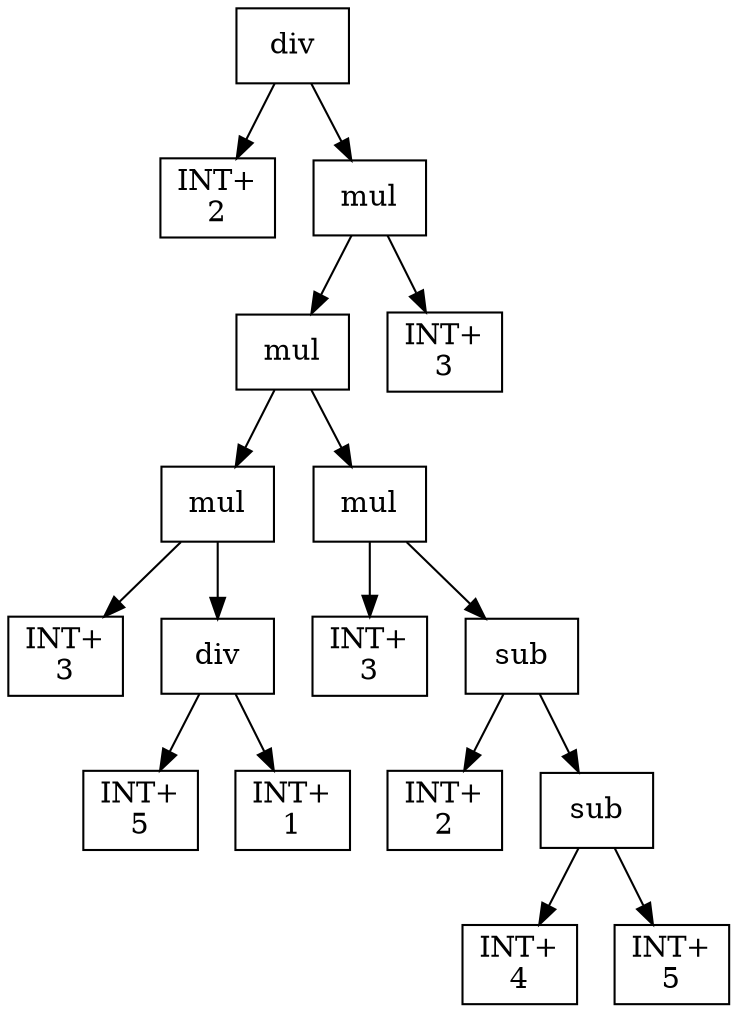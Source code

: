 digraph expr {
  node [shape=box];
  n1 [label="div"];
  n2 [label="INT+\n2"];
  n3 [label="mul"];
  n4 [label="mul"];
  n5 [label="mul"];
  n6 [label="INT+\n3"];
  n7 [label="div"];
  n8 [label="INT+\n5"];
  n9 [label="INT+\n1"];
  n7 -> n8;
  n7 -> n9;
  n5 -> n6;
  n5 -> n7;
  n10 [label="mul"];
  n11 [label="INT+\n3"];
  n12 [label="sub"];
  n13 [label="INT+\n2"];
  n14 [label="sub"];
  n15 [label="INT+\n4"];
  n16 [label="INT+\n5"];
  n14 -> n15;
  n14 -> n16;
  n12 -> n13;
  n12 -> n14;
  n10 -> n11;
  n10 -> n12;
  n4 -> n5;
  n4 -> n10;
  n17 [label="INT+\n3"];
  n3 -> n4;
  n3 -> n17;
  n1 -> n2;
  n1 -> n3;
}